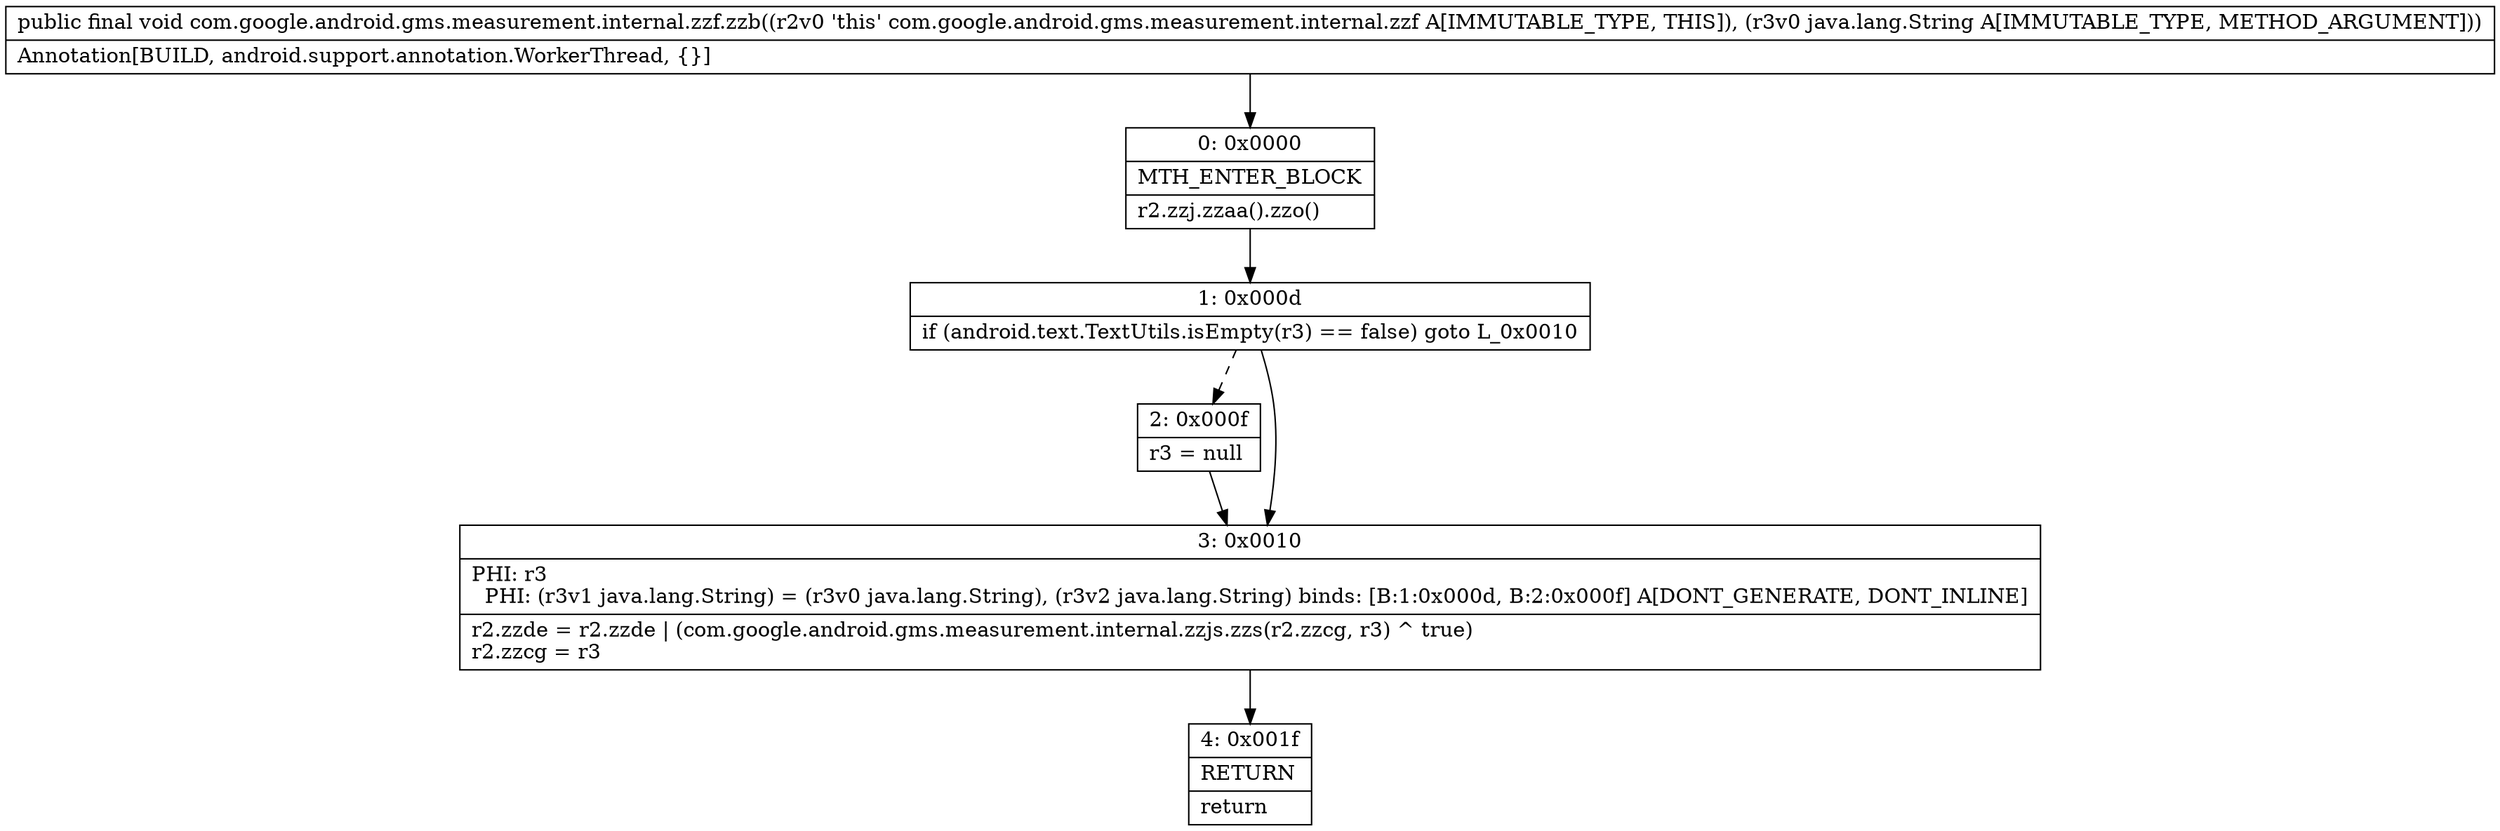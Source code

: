 digraph "CFG forcom.google.android.gms.measurement.internal.zzf.zzb(Ljava\/lang\/String;)V" {
Node_0 [shape=record,label="{0\:\ 0x0000|MTH_ENTER_BLOCK\l|r2.zzj.zzaa().zzo()\l}"];
Node_1 [shape=record,label="{1\:\ 0x000d|if (android.text.TextUtils.isEmpty(r3) == false) goto L_0x0010\l}"];
Node_2 [shape=record,label="{2\:\ 0x000f|r3 = null\l}"];
Node_3 [shape=record,label="{3\:\ 0x0010|PHI: r3 \l  PHI: (r3v1 java.lang.String) = (r3v0 java.lang.String), (r3v2 java.lang.String) binds: [B:1:0x000d, B:2:0x000f] A[DONT_GENERATE, DONT_INLINE]\l|r2.zzde = r2.zzde \| (com.google.android.gms.measurement.internal.zzjs.zzs(r2.zzcg, r3) ^ true)\lr2.zzcg = r3\l}"];
Node_4 [shape=record,label="{4\:\ 0x001f|RETURN\l|return\l}"];
MethodNode[shape=record,label="{public final void com.google.android.gms.measurement.internal.zzf.zzb((r2v0 'this' com.google.android.gms.measurement.internal.zzf A[IMMUTABLE_TYPE, THIS]), (r3v0 java.lang.String A[IMMUTABLE_TYPE, METHOD_ARGUMENT]))  | Annotation[BUILD, android.support.annotation.WorkerThread, \{\}]\l}"];
MethodNode -> Node_0;
Node_0 -> Node_1;
Node_1 -> Node_2[style=dashed];
Node_1 -> Node_3;
Node_2 -> Node_3;
Node_3 -> Node_4;
}

